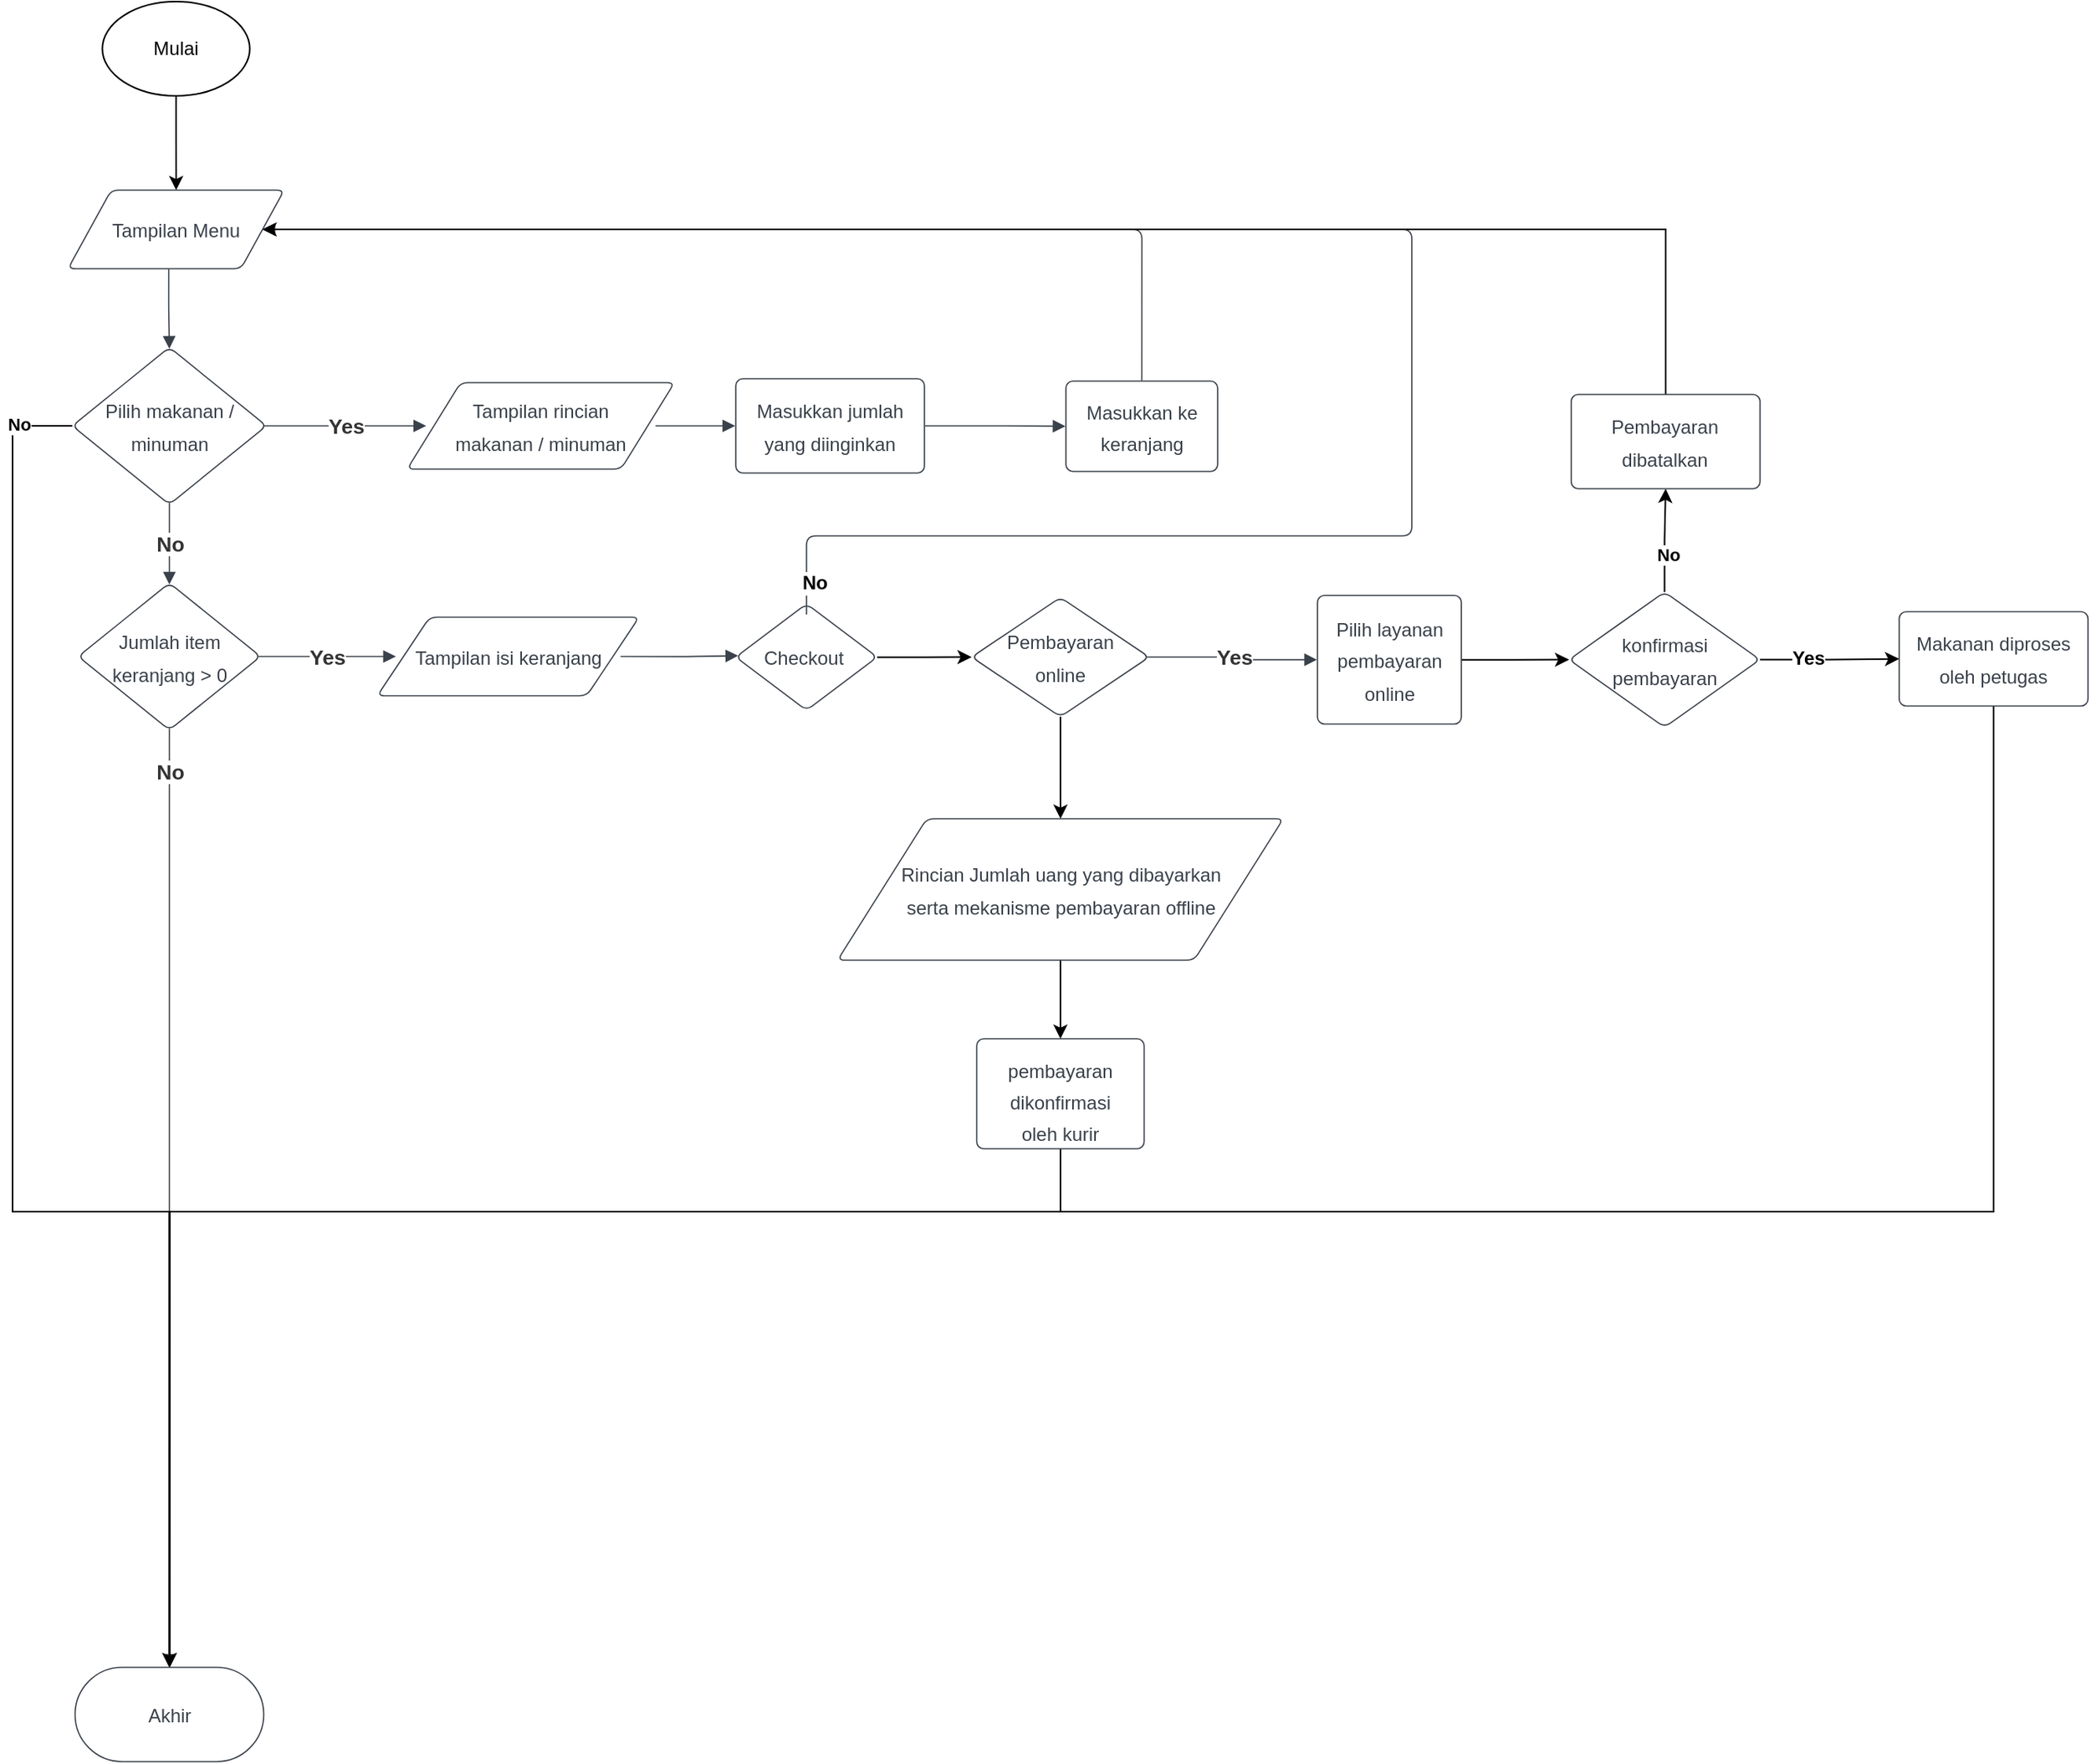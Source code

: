<mxfile version="20.3.2" type="device"><diagram id="jnkRW5hAB2uZEnE2rdY8" name="Page-1"><mxGraphModel dx="1984" dy="1158" grid="1" gridSize="10" guides="1" tooltips="1" connect="1" arrows="1" fold="1" page="1" pageScale="1" pageWidth="850" pageHeight="1100" math="0" shadow="0"><root><mxCell id="0"/><mxCell id="1" parent="0"/><UserObject label="&lt;font style=&quot;font-size: 12px&quot;&gt;Tampilan Menu&lt;/font&gt;" lucidchartObjectId="8hlRcZhF_HWW" id="YL5tO-Sdgt5FHakPJ7Ot-1"><mxCell style="html=1;overflow=block;blockSpacing=1;whiteSpace=wrap;shape=parallelogram;perimeter=parallelogramPerimeter;anchorPointDirection=0;fontSize=16.7;fontColor=#3a414a;spacing=3.8;strokeColor=#3a414a;strokeOpacity=100;rounded=1;absoluteArcSize=1;arcSize=9;strokeWidth=0.8;" parent="1" vertex="1"><mxGeometry x="145.25" y="800" width="137.5" height="50" as="geometry"/></mxCell></UserObject><mxCell id="BXzv3I1afTZZsWE7M-Qg-29" style="edgeStyle=orthogonalEdgeStyle;rounded=0;orthogonalLoop=1;jettySize=auto;html=1;entryX=0.5;entryY=0;entryDx=0;entryDy=0;" edge="1" parent="1" source="YL5tO-Sdgt5FHakPJ7Ot-2" target="YL5tO-Sdgt5FHakPJ7Ot-15"><mxGeometry relative="1" as="geometry"><Array as="points"><mxPoint x="110" y="950"/><mxPoint x="110" y="1450"/><mxPoint x="210" y="1450"/></Array></mxGeometry></mxCell><mxCell id="BXzv3I1afTZZsWE7M-Qg-30" value="&lt;b&gt;No&lt;/b&gt;" style="edgeLabel;html=1;align=center;verticalAlign=middle;resizable=0;points=[];" vertex="1" connectable="0" parent="BXzv3I1afTZZsWE7M-Qg-29"><mxGeometry x="-0.926" y="-1" relative="1" as="geometry"><mxPoint as="offset"/></mxGeometry></mxCell><UserObject label="&lt;font style=&quot;font-size: 12px&quot;&gt;Pilih makanan / minuman&lt;/font&gt;" lucidchartObjectId="EilRXPqOcdG1" id="YL5tO-Sdgt5FHakPJ7Ot-2"><mxCell style="html=1;overflow=block;blockSpacing=1;whiteSpace=wrap;rhombus;fontSize=16.7;fontColor=#3a414a;spacing=3.8;strokeColor=#3a414a;strokeOpacity=100;rounded=1;absoluteArcSize=1;arcSize=9;strokeWidth=0.8;" parent="1" vertex="1"><mxGeometry x="148" y="900" width="123.5" height="100" as="geometry"/></mxCell></UserObject><UserObject label="" lucidchartObjectId="UilRXh3iLpTk" id="YL5tO-Sdgt5FHakPJ7Ot-3"><mxCell style="html=1;jettySize=18;whiteSpace=wrap;fontSize=13;strokeColor=#3a414a;strokeOpacity=100;strokeWidth=0.8;rounded=1;arcSize=12;edgeStyle=orthogonalEdgeStyle;startArrow=none;endArrow=block;endFill=1;exitX=0.466;exitY=1.004;exitPerimeter=0;entryX=0.5;entryY=0.009;entryPerimeter=0;" parent="1" source="YL5tO-Sdgt5FHakPJ7Ot-1" target="YL5tO-Sdgt5FHakPJ7Ot-2" edge="1"><mxGeometry width="100" height="100" relative="1" as="geometry"><Array as="points"/></mxGeometry></mxCell></UserObject><UserObject label="&lt;font style=&quot;font-size: 12px&quot;&gt;Masukkan ke keranjang&lt;/font&gt;" lucidchartObjectId="GllRWaPPy3Ii" id="YL5tO-Sdgt5FHakPJ7Ot-4"><mxCell style="html=1;overflow=block;blockSpacing=1;whiteSpace=wrap;fontSize=16.7;fontColor=#3a414a;spacing=9;strokeColor=#3a414a;strokeOpacity=100;rounded=1;absoluteArcSize=1;arcSize=9;strokeWidth=0.8;" parent="1" vertex="1"><mxGeometry x="780" y="921.5" width="96.5" height="57.5" as="geometry"/></mxCell></UserObject><UserObject label="&lt;font style=&quot;font-size: 12px&quot;&gt;Masukkan jumlah yang diinginkan&lt;/font&gt;" lucidchartObjectId="QnlRKoMlw7-~" id="YL5tO-Sdgt5FHakPJ7Ot-5"><mxCell style="html=1;overflow=block;blockSpacing=1;whiteSpace=wrap;fontSize=16.7;fontColor=#3a414a;spacing=9;strokeColor=#3a414a;strokeOpacity=100;rounded=1;absoluteArcSize=1;arcSize=9;strokeWidth=0.8;" parent="1" vertex="1"><mxGeometry x="570" y="920" width="120" height="60" as="geometry"/></mxCell></UserObject><UserObject label="" lucidchartObjectId="_nlRHKGcTKmf" id="YL5tO-Sdgt5FHakPJ7Ot-6"><mxCell style="html=1;jettySize=18;whiteSpace=wrap;fontSize=13;strokeColor=#3a414a;strokeOpacity=100;strokeWidth=0.8;rounded=1;arcSize=12;edgeStyle=orthogonalEdgeStyle;startArrow=none;endArrow=block;endFill=1;exitX=1.003;exitY=0.5;exitPerimeter=0;entryX=-0.003;entryY=0.5;entryPerimeter=0;" parent="1" source="YL5tO-Sdgt5FHakPJ7Ot-5" target="YL5tO-Sdgt5FHakPJ7Ot-4" edge="1"><mxGeometry width="100" height="100" relative="1" as="geometry"><Array as="points"/></mxGeometry></mxCell></UserObject><UserObject label="" lucidchartObjectId="MolR8OdkdeOX" id="YL5tO-Sdgt5FHakPJ7Ot-7"><mxCell style="html=1;jettySize=18;whiteSpace=wrap;fontSize=13.3;fontColor=#333333;fontStyle=1;strokeColor=#3a414a;strokeOpacity=100;strokeWidth=0.8;rounded=1;arcSize=12;edgeStyle=orthogonalEdgeStyle;startArrow=none;endArrow=block;endFill=1;exitX=0.5;exitY=0.991;exitPerimeter=0;entryX=0.5;entryY=0.01;entryPerimeter=0;" parent="1" source="YL5tO-Sdgt5FHakPJ7Ot-2" target="YL5tO-Sdgt5FHakPJ7Ot-9" edge="1"><mxGeometry width="100" height="100" relative="1" as="geometry"><Array as="points"/></mxGeometry></mxCell></UserObject><mxCell id="YL5tO-Sdgt5FHakPJ7Ot-8" value="No" style="text;html=1;resizable=0;labelBackgroundColor=default;align=center;verticalAlign=middle;fontStyle=1;fontColor=#333333;fontSize=13.3;" parent="YL5tO-Sdgt5FHakPJ7Ot-7" vertex="1"><mxGeometry relative="1" as="geometry"/></mxCell><UserObject label="&lt;font style=&quot;font-size: 12px&quot;&gt;Jumlah item keranjang &amp;gt; 0&lt;/font&gt;" lucidchartObjectId="PplR2XJz1wSz" id="YL5tO-Sdgt5FHakPJ7Ot-9"><mxCell style="html=1;overflow=block;blockSpacing=1;whiteSpace=wrap;rhombus;fontSize=16.7;fontColor=#3a414a;spacing=3.8;strokeColor=#3a414a;strokeOpacity=100;rounded=1;absoluteArcSize=1;arcSize=9;strokeWidth=0.8;" parent="1" vertex="1"><mxGeometry x="151.75" y="1050" width="116" height="93.5" as="geometry"/></mxCell></UserObject><UserObject label="&lt;font style=&quot;font-size: 12px&quot;&gt;Tampilan isi keranjang&lt;/font&gt;" lucidchartObjectId="-qlRgd_2OREA" id="YL5tO-Sdgt5FHakPJ7Ot-10"><mxCell style="html=1;overflow=block;blockSpacing=1;whiteSpace=wrap;shape=parallelogram;perimeter=parallelogramPerimeter;anchorPointDirection=0;fontSize=16.7;fontColor=#3a414a;spacing=3.8;strokeColor=#3a414a;strokeOpacity=100;rounded=1;absoluteArcSize=1;arcSize=9;strokeWidth=0.8;" parent="1" vertex="1"><mxGeometry x="342" y="1071.75" width="166.5" height="50" as="geometry"/></mxCell></UserObject><UserObject label="" lucidchartObjectId="arlR0z.nEP8Z" id="YL5tO-Sdgt5FHakPJ7Ot-11"><mxCell style="html=1;jettySize=18;whiteSpace=wrap;fontSize=13.3;fontColor=#333333;fontStyle=1;strokeColor=#3a414a;strokeOpacity=100;strokeWidth=0.8;rounded=1;arcSize=12;edgeStyle=orthogonalEdgeStyle;startArrow=none;endArrow=block;endFill=1;exitX=0.988;exitY=0.5;exitPerimeter=0;entryX=0.071;entryY=0.5;entryPerimeter=0;" parent="1" source="YL5tO-Sdgt5FHakPJ7Ot-9" target="YL5tO-Sdgt5FHakPJ7Ot-10" edge="1"><mxGeometry width="100" height="100" relative="1" as="geometry"><Array as="points"/></mxGeometry></mxCell></UserObject><mxCell id="YL5tO-Sdgt5FHakPJ7Ot-12" value="Yes" style="text;html=1;resizable=0;labelBackgroundColor=default;align=center;verticalAlign=middle;fontStyle=1;fontColor=#333333;fontSize=13.3;" parent="YL5tO-Sdgt5FHakPJ7Ot-11" vertex="1"><mxGeometry relative="1" as="geometry"/></mxCell><mxCell id="BXzv3I1afTZZsWE7M-Qg-11" value="" style="edgeStyle=orthogonalEdgeStyle;rounded=0;orthogonalLoop=1;jettySize=auto;html=1;" edge="1" parent="1" source="YL5tO-Sdgt5FHakPJ7Ot-13" target="BXzv3I1afTZZsWE7M-Qg-2"><mxGeometry relative="1" as="geometry"/></mxCell><UserObject label="&lt;font style=&quot;font-size: 12px&quot;&gt;Checkout&amp;nbsp;&lt;/font&gt;" lucidchartObjectId="OrlRqJSDATF9" id="YL5tO-Sdgt5FHakPJ7Ot-13"><mxCell style="html=1;overflow=block;blockSpacing=1;whiteSpace=wrap;rhombus;fontSize=16.7;fontColor=#3a414a;spacing=3.8;strokeColor=#3a414a;strokeOpacity=100;rounded=1;absoluteArcSize=1;arcSize=9;strokeWidth=0.8;" parent="1" vertex="1"><mxGeometry x="570" y="1063.25" width="90" height="67.75" as="geometry"/></mxCell></UserObject><UserObject label="" lucidchartObjectId="QrlRk1gAvO8Y" id="YL5tO-Sdgt5FHakPJ7Ot-14"><mxCell style="html=1;jettySize=18;whiteSpace=wrap;fontSize=13;strokeColor=#3a414a;strokeOpacity=100;strokeWidth=0.8;rounded=1;arcSize=12;edgeStyle=orthogonalEdgeStyle;startArrow=none;endArrow=block;endFill=1;exitX=0.929;exitY=0.5;exitPerimeter=0;entryX=0.017;entryY=0.488;entryPerimeter=0;" parent="1" source="YL5tO-Sdgt5FHakPJ7Ot-10" target="YL5tO-Sdgt5FHakPJ7Ot-13" edge="1"><mxGeometry width="100" height="100" relative="1" as="geometry"><Array as="points"/></mxGeometry></mxCell></UserObject><UserObject label="&lt;font style=&quot;font-size: 12px;&quot;&gt;Akhir&lt;/font&gt;" lucidchartObjectId="eslRIV6UmlxO" id="YL5tO-Sdgt5FHakPJ7Ot-15"><mxCell style="html=1;overflow=block;blockSpacing=1;whiteSpace=wrap;rounded=1;arcSize=50;fontSize=16.7;fontColor=#3a414a;spacing=3.8;strokeColor=#3a414a;strokeOpacity=100;strokeWidth=0.8;" parent="1" vertex="1"><mxGeometry x="149.75" y="1740" width="120" height="60" as="geometry"/></mxCell></UserObject><UserObject label="" lucidchartObjectId="islRJ2SoZde0" id="YL5tO-Sdgt5FHakPJ7Ot-16"><mxCell style="html=1;jettySize=18;whiteSpace=wrap;fontSize=13.3;fontColor=#333333;fontStyle=1;strokeColor=#3a414a;strokeOpacity=100;strokeWidth=0.8;rounded=1;arcSize=12;edgeStyle=orthogonalEdgeStyle;startArrow=none;endArrow=block;endFill=1;exitX=0.5;exitY=0.99;exitPerimeter=0;entryX=0.5;entryY=-0.006;entryPerimeter=0;" parent="1" source="YL5tO-Sdgt5FHakPJ7Ot-9" target="YL5tO-Sdgt5FHakPJ7Ot-15" edge="1"><mxGeometry width="100" height="100" relative="1" as="geometry"><Array as="points"/></mxGeometry></mxCell></UserObject><mxCell id="YL5tO-Sdgt5FHakPJ7Ot-17" value="No" style="text;html=1;resizable=0;labelBackgroundColor=default;align=center;verticalAlign=middle;fontStyle=1;fontColor=#333333;fontSize=13.3;" parent="YL5tO-Sdgt5FHakPJ7Ot-16" vertex="1"><mxGeometry relative="1" as="geometry"><mxPoint y="-271" as="offset"/></mxGeometry></mxCell><UserObject label="" lucidchartObjectId="JClRDrCZRUJ9" id="YL5tO-Sdgt5FHakPJ7Ot-29"><mxCell style="html=1;jettySize=18;whiteSpace=wrap;fontSize=13.3;fontColor=#333333;fontStyle=1;strokeColor=#3a414a;strokeOpacity=100;strokeWidth=0.8;rounded=1;arcSize=12;edgeStyle=orthogonalEdgeStyle;startArrow=none;endArrow=block;endFill=1;entryX=1;entryY=0.5;entryDx=0;entryDy=0;" parent="1" target="YL5tO-Sdgt5FHakPJ7Ot-1" edge="1"><mxGeometry width="100" height="100" relative="1" as="geometry"><Array as="points"><mxPoint x="615" y="1020"/><mxPoint x="1000" y="1020"/><mxPoint x="1000" y="825"/></Array><mxPoint x="615" y="1070" as="sourcePoint"/></mxGeometry></mxCell></UserObject><mxCell id="YL5tO-Sdgt5FHakPJ7Ot-30" value="&lt;b&gt;No&lt;/b&gt;" style="edgeLabel;html=1;align=center;verticalAlign=middle;resizable=0;points=[];fontSize=12;" parent="YL5tO-Sdgt5FHakPJ7Ot-29" vertex="1" connectable="0"><mxGeometry x="-0.79" y="2" relative="1" as="geometry"><mxPoint x="-88" y="32" as="offset"/></mxGeometry></mxCell><UserObject label="&lt;font style=&quot;font-size: 12px&quot;&gt;Tampilan rincian &lt;br&gt;makanan / minuman&lt;/font&gt;" lucidchartObjectId="LunRLKVGHQ1O" id="YL5tO-Sdgt5FHakPJ7Ot-40"><mxCell style="html=1;overflow=block;blockSpacing=1;whiteSpace=wrap;shape=parallelogram;perimeter=parallelogramPerimeter;anchorPointDirection=0;fontSize=16.7;fontColor=#3a414a;spacing=3.8;strokeColor=#3a414a;strokeOpacity=100;rounded=1;absoluteArcSize=1;arcSize=9;strokeWidth=0.8;" parent="1" vertex="1"><mxGeometry x="361" y="922.5" width="170" height="55" as="geometry"/></mxCell></UserObject><UserObject label="" lucidchartObjectId="6unRII6bvX42" id="YL5tO-Sdgt5FHakPJ7Ot-41"><mxCell style="html=1;jettySize=18;whiteSpace=wrap;fontSize=13.3;fontColor=#333333;fontStyle=1;strokeColor=#3a414a;strokeOpacity=100;strokeWidth=0.8;rounded=1;arcSize=12;edgeStyle=orthogonalEdgeStyle;startArrow=none;endArrow=block;endFill=1;exitX=0.988;exitY=0.5;exitPerimeter=0;entryX=0.071;entryY=0.5;entryPerimeter=0;" parent="1" source="YL5tO-Sdgt5FHakPJ7Ot-2" target="YL5tO-Sdgt5FHakPJ7Ot-40" edge="1"><mxGeometry width="100" height="100" relative="1" as="geometry"><Array as="points"/></mxGeometry></mxCell></UserObject><mxCell id="YL5tO-Sdgt5FHakPJ7Ot-42" value="Yes" style="text;html=1;resizable=0;labelBackgroundColor=default;align=center;verticalAlign=middle;fontStyle=1;fontColor=#333333;fontSize=13.3;" parent="YL5tO-Sdgt5FHakPJ7Ot-41" vertex="1"><mxGeometry relative="1" as="geometry"/></mxCell><UserObject label="" lucidchartObjectId="lvnRBrC8oH47" id="YL5tO-Sdgt5FHakPJ7Ot-43"><mxCell style="html=1;jettySize=18;whiteSpace=wrap;fontSize=13;strokeColor=#3a414a;strokeOpacity=100;strokeWidth=0.8;rounded=1;arcSize=12;edgeStyle=orthogonalEdgeStyle;startArrow=none;endArrow=block;endFill=1;exitX=0.929;exitY=0.5;exitPerimeter=0;entryX=-0.003;entryY=0.5;entryPerimeter=0;" parent="1" source="YL5tO-Sdgt5FHakPJ7Ot-40" target="YL5tO-Sdgt5FHakPJ7Ot-5" edge="1"><mxGeometry width="100" height="100" relative="1" as="geometry"><Array as="points"/></mxGeometry></mxCell></UserObject><mxCell id="BXzv3I1afTZZsWE7M-Qg-28" style="edgeStyle=orthogonalEdgeStyle;rounded=0;orthogonalLoop=1;jettySize=auto;html=1;entryX=0.5;entryY=0;entryDx=0;entryDy=0;" edge="1" parent="1" source="YL5tO-Sdgt5FHakPJ7Ot-45" target="YL5tO-Sdgt5FHakPJ7Ot-15"><mxGeometry relative="1" as="geometry"><Array as="points"><mxPoint x="1370" y="1450"/><mxPoint x="210" y="1450"/></Array></mxGeometry></mxCell><UserObject label="&lt;font style=&quot;font-size: 12px&quot;&gt;Makanan diproses oleh petugas&lt;/font&gt;" lucidchartObjectId="IznR6BE74TlO" id="YL5tO-Sdgt5FHakPJ7Ot-45"><mxCell style="html=1;overflow=block;blockSpacing=1;whiteSpace=wrap;fontSize=16.7;fontColor=#3a414a;spacing=9;strokeColor=#3a414a;strokeOpacity=100;rounded=1;absoluteArcSize=1;arcSize=9;strokeWidth=0.8;" parent="1" vertex="1"><mxGeometry x="1310" y="1068.25" width="120.12" height="60" as="geometry"/></mxCell></UserObject><UserObject label="" lucidchartObjectId="OFDROXilgvO4" id="YL5tO-Sdgt5FHakPJ7Ot-47"><mxCell style="html=1;jettySize=18;whiteSpace=wrap;fontSize=13;strokeColor=#3a414a;strokeOpacity=100;strokeWidth=0.8;rounded=1;arcSize=12;edgeStyle=orthogonalEdgeStyle;startArrow=none;endArrow=block;endFill=1;exitX=0.5;exitY=-0.004;exitPerimeter=0;entryX=1;entryY=0.5;entryDx=0;entryDy=0;" parent="1" source="YL5tO-Sdgt5FHakPJ7Ot-4" target="YL5tO-Sdgt5FHakPJ7Ot-1" edge="1"><mxGeometry width="100" height="100" relative="1" as="geometry"><Array as="points"><mxPoint x="828" y="825"/></Array></mxGeometry></mxCell></UserObject><mxCell id="BXzv3I1afTZZsWE7M-Qg-24" value="" style="edgeStyle=orthogonalEdgeStyle;rounded=0;orthogonalLoop=1;jettySize=auto;html=1;" edge="1" parent="1" source="YL5tO-Sdgt5FHakPJ7Ot-48" target="YL5tO-Sdgt5FHakPJ7Ot-1"><mxGeometry relative="1" as="geometry"/></mxCell><mxCell id="YL5tO-Sdgt5FHakPJ7Ot-48" value="Mulai" style="ellipse;whiteSpace=wrap;html=1;" parent="1" vertex="1"><mxGeometry x="167.12" y="680" width="93.75" height="60" as="geometry"/></mxCell><mxCell id="BXzv3I1afTZZsWE7M-Qg-18" value="" style="edgeStyle=orthogonalEdgeStyle;rounded=0;orthogonalLoop=1;jettySize=auto;html=1;" edge="1" parent="1" source="BXzv3I1afTZZsWE7M-Qg-1" target="BXzv3I1afTZZsWE7M-Qg-16"><mxGeometry relative="1" as="geometry"/></mxCell><UserObject label="&lt;font style=&quot;font-size: 12px&quot;&gt;Pilih layanan pembayaran online&lt;/font&gt;" lucidchartObjectId="oxlRpyFQTb9j" id="BXzv3I1afTZZsWE7M-Qg-1"><mxCell style="html=1;overflow=block;blockSpacing=1;whiteSpace=wrap;fontSize=16.7;fontColor=#3a414a;spacing=9;strokeColor=#3a414a;strokeOpacity=100;rounded=1;absoluteArcSize=1;arcSize=9;strokeWidth=0.8;" vertex="1" parent="1"><mxGeometry x="940" y="1057.88" width="91.5" height="81.87" as="geometry"/></mxCell></UserObject><mxCell id="BXzv3I1afTZZsWE7M-Qg-12" value="" style="edgeStyle=orthogonalEdgeStyle;rounded=0;orthogonalLoop=1;jettySize=auto;html=1;" edge="1" parent="1" source="BXzv3I1afTZZsWE7M-Qg-2" target="BXzv3I1afTZZsWE7M-Qg-10"><mxGeometry relative="1" as="geometry"/></mxCell><UserObject label="&lt;font style=&quot;font-size: 12px&quot;&gt;Pembayaran&lt;br&gt;online&lt;/font&gt;" lucidchartObjectId="bylR-9OKJ67R" id="BXzv3I1afTZZsWE7M-Qg-2"><mxCell style="html=1;overflow=block;blockSpacing=1;whiteSpace=wrap;rhombus;fontSize=16.7;fontColor=#3a414a;spacing=3.8;strokeColor=#3a414a;strokeOpacity=100;rounded=1;absoluteArcSize=1;arcSize=9;strokeWidth=0.8;" vertex="1" parent="1"><mxGeometry x="720" y="1059.19" width="113" height="75.87" as="geometry"/></mxCell></UserObject><UserObject label="" lucidchartObjectId="BylRbCh~cRKY" id="BXzv3I1afTZZsWE7M-Qg-3"><mxCell style="html=1;jettySize=18;whiteSpace=wrap;fontSize=13.3;fontColor=#333333;fontStyle=1;strokeColor=#3a414a;strokeOpacity=100;strokeWidth=0.8;rounded=1;arcSize=12;edgeStyle=orthogonalEdgeStyle;startArrow=none;endArrow=block;endFill=1;exitX=0.987;exitY=0.5;exitPerimeter=0;entryX=-0.003;entryY=0.5;entryPerimeter=0;" edge="1" parent="1" source="BXzv3I1afTZZsWE7M-Qg-2" target="BXzv3I1afTZZsWE7M-Qg-1"><mxGeometry width="100" height="100" relative="1" as="geometry"><Array as="points"/></mxGeometry></mxCell></UserObject><mxCell id="BXzv3I1afTZZsWE7M-Qg-4" value="Yes" style="text;html=1;resizable=0;labelBackgroundColor=default;align=center;verticalAlign=middle;fontStyle=1;fontColor=#333333;fontSize=13.3;" vertex="1" parent="BXzv3I1afTZZsWE7M-Qg-3"><mxGeometry relative="1" as="geometry"/></mxCell><mxCell id="BXzv3I1afTZZsWE7M-Qg-25" style="edgeStyle=orthogonalEdgeStyle;rounded=0;orthogonalLoop=1;jettySize=auto;html=1;" edge="1" parent="1" source="BXzv3I1afTZZsWE7M-Qg-9"><mxGeometry relative="1" as="geometry"><mxPoint x="210" y="1740" as="targetPoint"/><Array as="points"><mxPoint x="777" y="1450"/><mxPoint x="210" y="1450"/></Array></mxGeometry></mxCell><UserObject label="&lt;font style=&quot;font-size: 12px&quot;&gt;pembayaran dikonfirmasi oleh kurir&lt;/font&gt;" lucidchartObjectId="IQnRPefP-dGY" id="BXzv3I1afTZZsWE7M-Qg-9"><mxCell style="html=1;overflow=block;blockSpacing=1;whiteSpace=wrap;fontSize=16.7;fontColor=#3a414a;spacing=9;strokeColor=#3a414a;strokeOpacity=100;rounded=1;absoluteArcSize=1;arcSize=9;strokeWidth=0.8;" vertex="1" parent="1"><mxGeometry x="723.25" y="1340" width="106.5" height="70" as="geometry"/></mxCell></UserObject><mxCell id="BXzv3I1afTZZsWE7M-Qg-13" value="" style="edgeStyle=orthogonalEdgeStyle;rounded=0;orthogonalLoop=1;jettySize=auto;html=1;" edge="1" parent="1" source="BXzv3I1afTZZsWE7M-Qg-10" target="BXzv3I1afTZZsWE7M-Qg-9"><mxGeometry relative="1" as="geometry"/></mxCell><UserObject label="&lt;font style=&quot;font-size: 12px&quot;&gt;Rincian Jumlah uang yang dibayarkan &lt;br&gt;serta mekanisme pembayaran offline&lt;/font&gt;" lucidchartObjectId="NBlRxZm6x1.s" id="BXzv3I1afTZZsWE7M-Qg-10"><mxCell style="html=1;overflow=block;blockSpacing=1;whiteSpace=wrap;shape=parallelogram;perimeter=parallelogramPerimeter;anchorPointDirection=0;fontSize=16.7;fontColor=#3a414a;spacing=3.8;strokeColor=#3a414a;strokeOpacity=100;rounded=1;absoluteArcSize=1;arcSize=9;strokeWidth=0.8;" vertex="1" parent="1"><mxGeometry x="634.75" y="1200" width="283.5" height="90" as="geometry"/></mxCell></UserObject><mxCell id="BXzv3I1afTZZsWE7M-Qg-14" style="edgeStyle=orthogonalEdgeStyle;rounded=0;orthogonalLoop=1;jettySize=auto;html=1;fontSize=12;" edge="1" parent="1" source="BXzv3I1afTZZsWE7M-Qg-16" target="YL5tO-Sdgt5FHakPJ7Ot-45"><mxGeometry relative="1" as="geometry"><mxPoint x="1161.44" y="970" as="targetPoint"/></mxGeometry></mxCell><mxCell id="BXzv3I1afTZZsWE7M-Qg-15" value="&lt;b&gt;Yes&lt;/b&gt;" style="edgeLabel;html=1;align=center;verticalAlign=middle;resizable=0;points=[];fontSize=12;" vertex="1" connectable="0" parent="BXzv3I1afTZZsWE7M-Qg-14"><mxGeometry x="-0.322" y="-4" relative="1" as="geometry"><mxPoint y="-5" as="offset"/></mxGeometry></mxCell><mxCell id="BXzv3I1afTZZsWE7M-Qg-20" value="" style="edgeStyle=orthogonalEdgeStyle;rounded=0;orthogonalLoop=1;jettySize=auto;html=1;" edge="1" parent="1" source="BXzv3I1afTZZsWE7M-Qg-16" target="BXzv3I1afTZZsWE7M-Qg-19"><mxGeometry relative="1" as="geometry"/></mxCell><mxCell id="BXzv3I1afTZZsWE7M-Qg-22" value="&lt;b&gt;No&lt;/b&gt;" style="edgeLabel;html=1;align=center;verticalAlign=middle;resizable=0;points=[];" vertex="1" connectable="0" parent="BXzv3I1afTZZsWE7M-Qg-20"><mxGeometry x="-0.267" y="-2" relative="1" as="geometry"><mxPoint as="offset"/></mxGeometry></mxCell><UserObject label="&lt;font style=&quot;font-size: 12px&quot;&gt;konfirmasi &lt;br&gt;pembayaran&lt;/font&gt;" lucidchartObjectId="JhmRK9HLJyuZ" id="BXzv3I1afTZZsWE7M-Qg-16"><mxCell style="html=1;overflow=block;blockSpacing=1;whiteSpace=wrap;rhombus;fontSize=16.7;fontColor=#3a414a;spacing=3.8;strokeColor=#3a414a;strokeOpacity=100;rounded=1;absoluteArcSize=1;arcSize=9;strokeWidth=0.8;" vertex="1" parent="1"><mxGeometry x="1100" y="1055.75" width="121.5" height="86" as="geometry"/></mxCell></UserObject><mxCell id="BXzv3I1afTZZsWE7M-Qg-21" style="edgeStyle=orthogonalEdgeStyle;rounded=0;orthogonalLoop=1;jettySize=auto;html=1;entryX=1;entryY=0.5;entryDx=0;entryDy=0;" edge="1" parent="1" source="BXzv3I1afTZZsWE7M-Qg-19" target="YL5tO-Sdgt5FHakPJ7Ot-1"><mxGeometry relative="1" as="geometry"><Array as="points"><mxPoint x="1161" y="825"/></Array></mxGeometry></mxCell><UserObject label="&lt;span style=&quot;font-size: 12px;&quot;&gt;Pembayaran dibatalkan&lt;/span&gt;" lucidchartObjectId="IznR6BE74TlO" id="BXzv3I1afTZZsWE7M-Qg-19"><mxCell style="html=1;overflow=block;blockSpacing=1;whiteSpace=wrap;fontSize=16.7;fontColor=#3a414a;spacing=9;strokeColor=#3a414a;strokeOpacity=100;rounded=1;absoluteArcSize=1;arcSize=9;strokeWidth=0.8;" vertex="1" parent="1"><mxGeometry x="1101.38" y="930" width="120.12" height="60" as="geometry"/></mxCell></UserObject></root></mxGraphModel></diagram></mxfile>